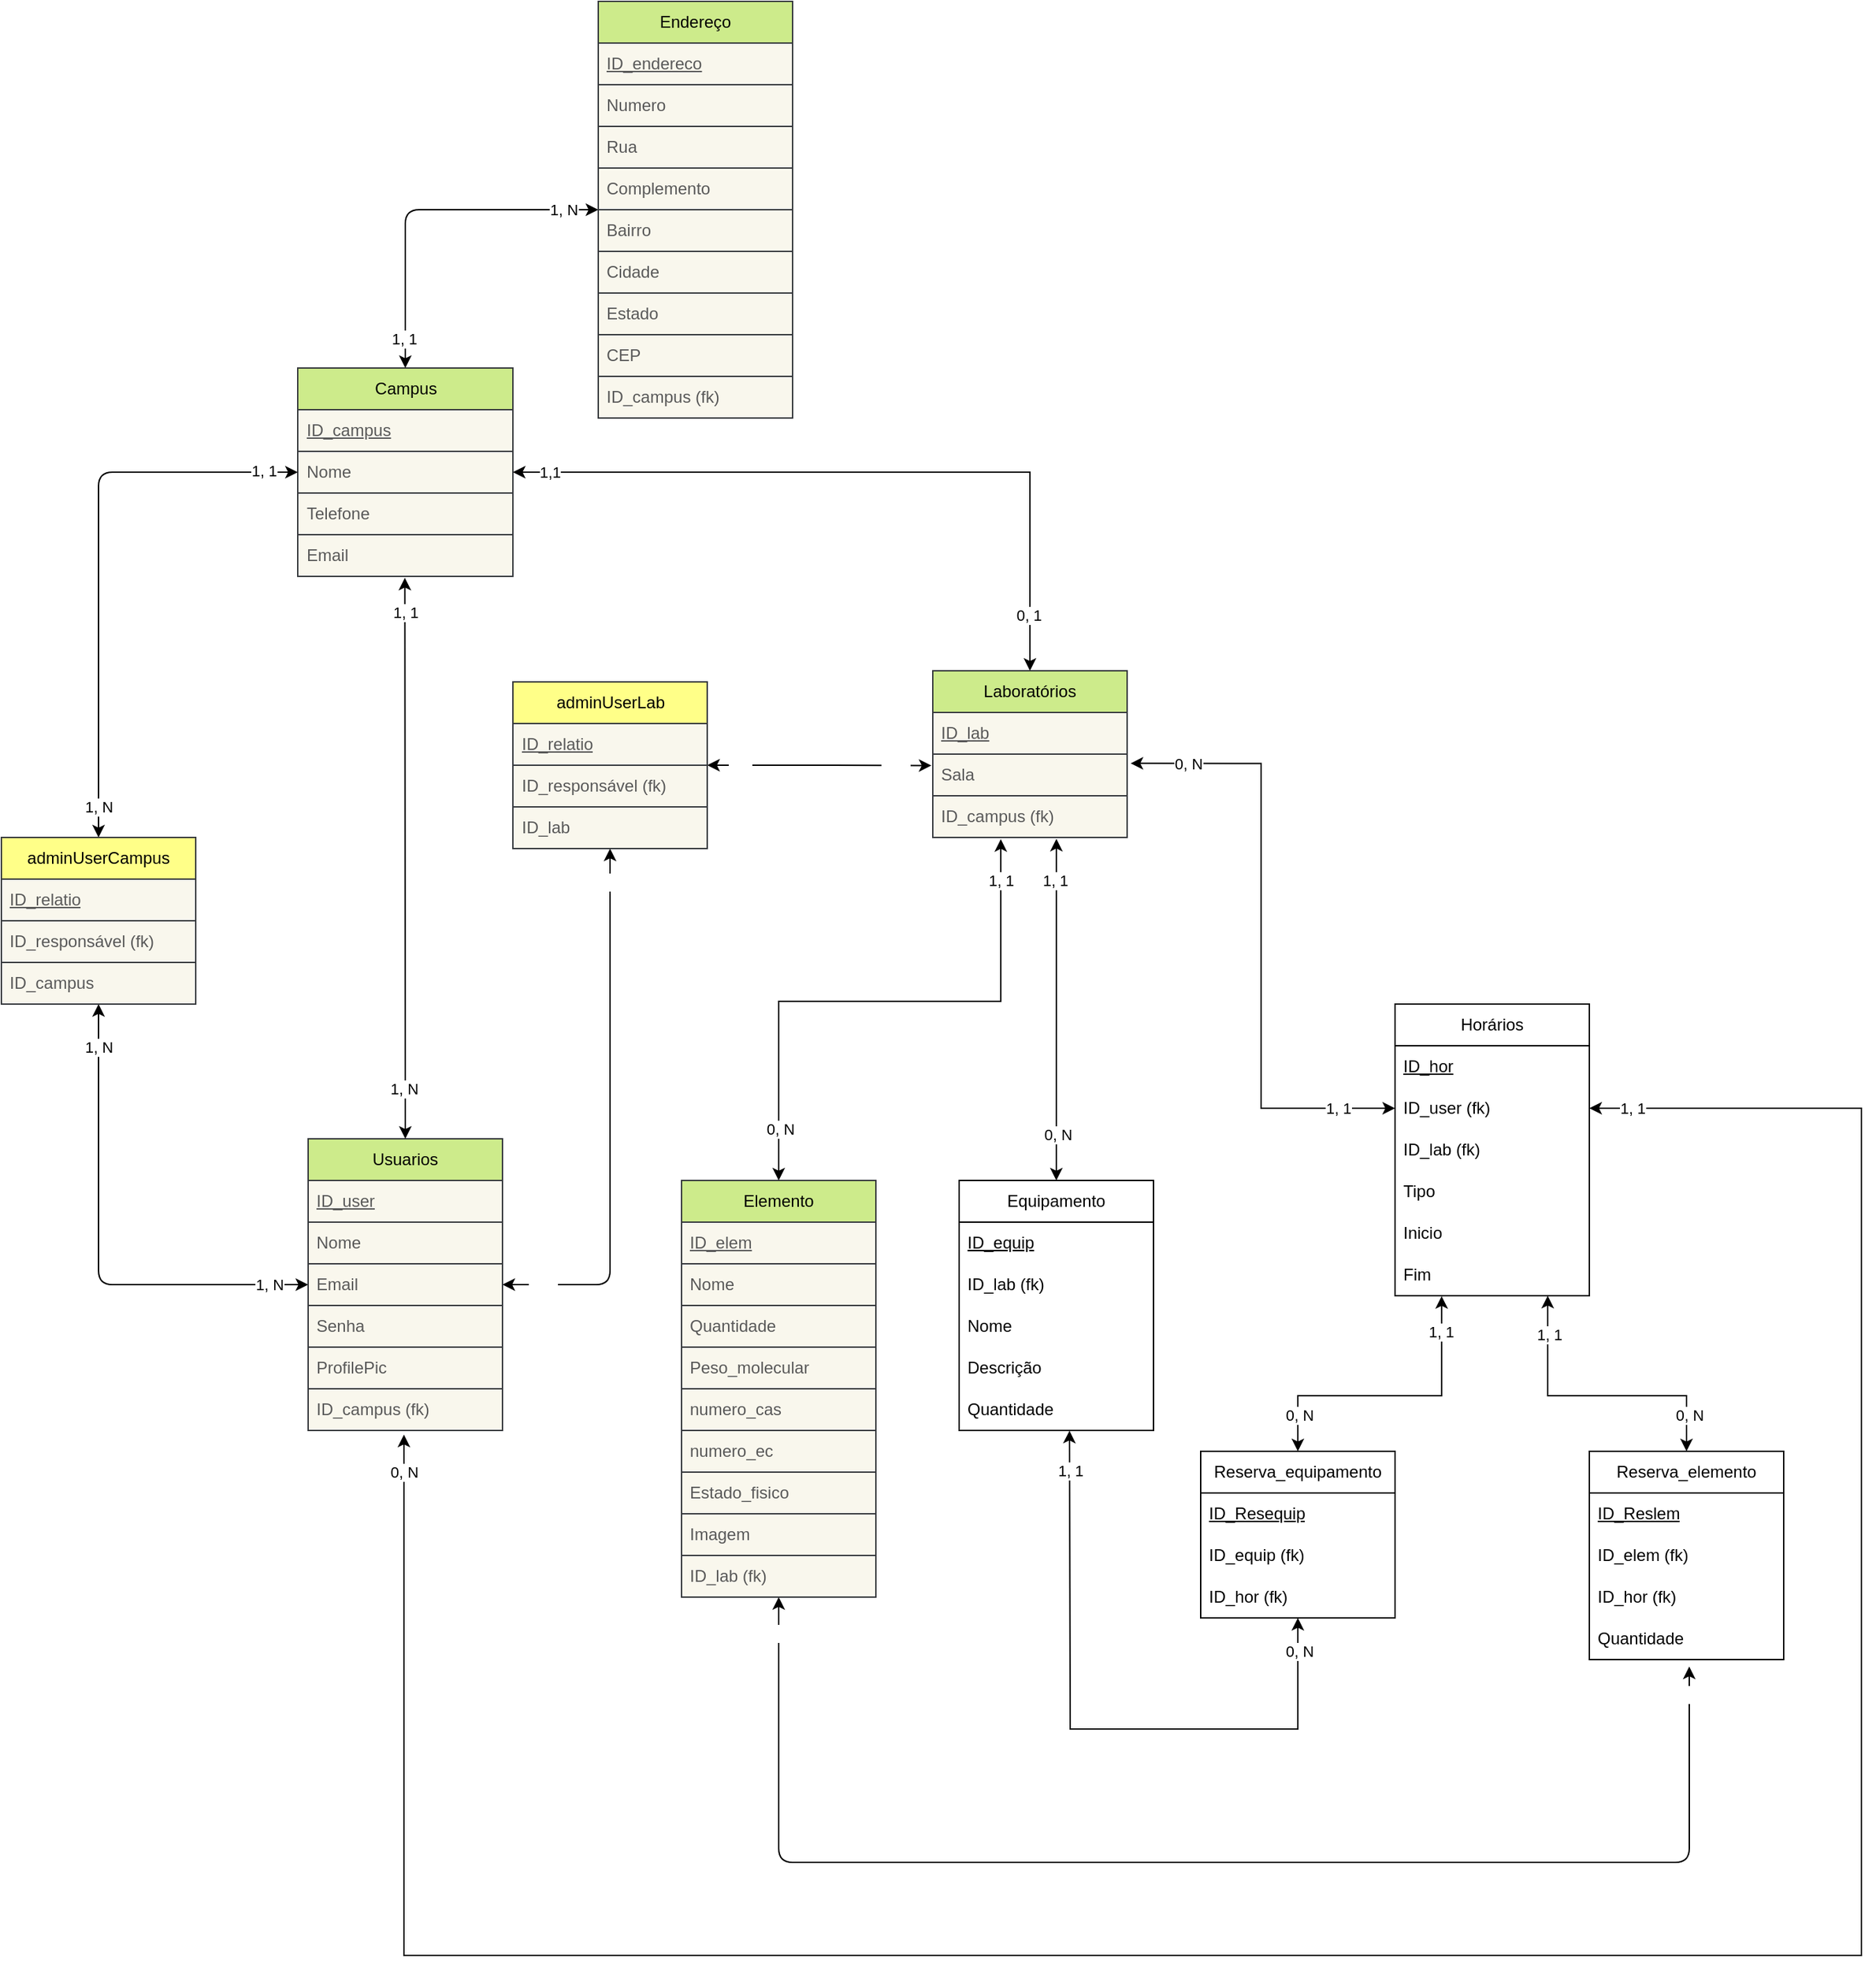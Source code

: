 <mxfile>
    <diagram name="Página-1" id="L4uY0i5UveYbXoUHaV4S">
        <mxGraphModel dx="748" dy="533" grid="1" gridSize="10" guides="1" tooltips="1" connect="1" arrows="1" fold="1" page="1" pageScale="1" pageWidth="4681" pageHeight="3300" math="0" shadow="0">
            <root>
                <mxCell id="0"/>
                <mxCell id="1" parent="0"/>
                <mxCell id="LrV3ZySY4JT85tmcwLmW-28" style="edgeStyle=orthogonalEdgeStyle;rounded=0;orthogonalLoop=1;jettySize=auto;html=1;startArrow=classic;startFill=1;entryX=1;entryY=0.5;entryDx=0;entryDy=0;" parent="1" target="hTepHEeseiXycIF3t-gX-53" edge="1">
                    <mxGeometry relative="1" as="geometry">
                        <Array as="points">
                            <mxPoint x="1960" y="2357"/>
                            <mxPoint x="3010" y="2357"/>
                            <mxPoint x="3010" y="1747"/>
                        </Array>
                        <mxPoint x="1960" y="1982" as="sourcePoint"/>
                        <mxPoint x="2850" y="1724" as="targetPoint"/>
                    </mxGeometry>
                </mxCell>
                <mxCell id="LrV3ZySY4JT85tmcwLmW-29" value="0, N" style="edgeLabel;html=1;align=center;verticalAlign=middle;resizable=0;points=[];" parent="LrV3ZySY4JT85tmcwLmW-28" connectable="0" vertex="1">
                    <mxGeometry x="-0.976" relative="1" as="geometry">
                        <mxPoint as="offset"/>
                    </mxGeometry>
                </mxCell>
                <mxCell id="LrV3ZySY4JT85tmcwLmW-30" value="1, 1" style="edgeLabel;html=1;align=center;verticalAlign=middle;resizable=0;points=[];" parent="LrV3ZySY4JT85tmcwLmW-28" connectable="0" vertex="1">
                    <mxGeometry x="0.973" relative="1" as="geometry">
                        <mxPoint x="1" as="offset"/>
                    </mxGeometry>
                </mxCell>
                <mxCell id="28" style="edgeStyle=orthogonalEdgeStyle;html=1;startArrow=classic;startFill=1;entryX=0.5;entryY=1;entryDx=0;entryDy=0;entryPerimeter=0;exitX=0;exitY=0.5;exitDx=0;exitDy=0;" edge="1" parent="1" source="hTepHEeseiXycIF3t-gX-6" target="26">
                    <mxGeometry relative="1" as="geometry">
                        <mxPoint x="1736" y="1623" as="targetPoint"/>
                    </mxGeometry>
                </mxCell>
                <mxCell id="30" value="1, N" style="edgeLabel;html=1;align=center;verticalAlign=middle;resizable=0;points=[];" vertex="1" connectable="0" parent="28">
                    <mxGeometry x="0.83" relative="1" as="geometry">
                        <mxPoint y="1" as="offset"/>
                    </mxGeometry>
                </mxCell>
                <mxCell id="31" value="1, N" style="edgeLabel;html=1;align=center;verticalAlign=middle;resizable=0;points=[];" vertex="1" connectable="0" parent="28">
                    <mxGeometry x="-0.844" relative="1" as="geometry">
                        <mxPoint x="-1" as="offset"/>
                    </mxGeometry>
                </mxCell>
                <mxCell id="41" style="edgeStyle=orthogonalEdgeStyle;html=1;fontColor=#000000;startArrow=classic;startFill=1;entryX=0.5;entryY=1;entryDx=0;entryDy=0;exitX=1;exitY=0.5;exitDx=0;exitDy=0;" edge="1" parent="1" source="hTepHEeseiXycIF3t-gX-6" target="36">
                    <mxGeometry relative="1" as="geometry">
                        <mxPoint x="2140" y="1590" as="targetPoint"/>
                    </mxGeometry>
                </mxCell>
                <mxCell id="42" value="1, N" style="edgeLabel;html=1;align=center;verticalAlign=middle;resizable=0;points=[];fontColor=#FFFFFF;" vertex="1" connectable="0" parent="41">
                    <mxGeometry x="-0.853" relative="1" as="geometry">
                        <mxPoint as="offset"/>
                    </mxGeometry>
                </mxCell>
                <mxCell id="44" value="1, N" style="edgeLabel;html=1;align=center;verticalAlign=middle;resizable=0;points=[];fontColor=#FFFFFF;" vertex="1" connectable="0" parent="41">
                    <mxGeometry x="0.877" y="-1" relative="1" as="geometry">
                        <mxPoint x="-1" as="offset"/>
                    </mxGeometry>
                </mxCell>
                <mxCell id="hTepHEeseiXycIF3t-gX-1" value="Usuarios" style="swimlane;fontStyle=0;childLayout=stackLayout;horizontal=1;startSize=30;horizontalStack=0;resizeParent=1;resizeParentMax=0;resizeLast=0;collapsible=1;marginBottom=0;whiteSpace=wrap;html=1;fillColor=#cdeb8b;strokeColor=#36393d;fontColor=#000000;" parent="1" vertex="1">
                    <mxGeometry x="1891" y="1769" width="140" height="210" as="geometry"/>
                </mxCell>
                <mxCell id="hTepHEeseiXycIF3t-gX-2" value="ID_user" style="text;strokeColor=#36393d;fillColor=#f9f7ed;align=left;verticalAlign=middle;spacingLeft=4;spacingRight=4;overflow=hidden;points=[[0,0.5],[1,0.5]];portConstraint=eastwest;rotatable=0;whiteSpace=wrap;html=1;fontStyle=4;fontColor=#595959;" parent="hTepHEeseiXycIF3t-gX-1" vertex="1">
                    <mxGeometry y="30" width="140" height="30" as="geometry"/>
                </mxCell>
                <mxCell id="hTepHEeseiXycIF3t-gX-3" value="Nome" style="text;strokeColor=#36393d;fillColor=#f9f7ed;align=left;verticalAlign=middle;spacingLeft=4;spacingRight=4;overflow=hidden;points=[[0,0.5],[1,0.5]];portConstraint=eastwest;rotatable=0;whiteSpace=wrap;html=1;fontColor=#595959;" parent="hTepHEeseiXycIF3t-gX-1" vertex="1">
                    <mxGeometry y="60" width="140" height="30" as="geometry"/>
                </mxCell>
                <mxCell id="hTepHEeseiXycIF3t-gX-6" value="Email" style="text;strokeColor=#36393d;fillColor=#f9f7ed;align=left;verticalAlign=middle;spacingLeft=4;spacingRight=4;overflow=hidden;points=[[0,0.5],[1,0.5]];portConstraint=eastwest;rotatable=0;whiteSpace=wrap;html=1;fontColor=#595959;" parent="hTepHEeseiXycIF3t-gX-1" vertex="1">
                    <mxGeometry y="90" width="140" height="30" as="geometry"/>
                </mxCell>
                <mxCell id="hTepHEeseiXycIF3t-gX-12" value="Senha" style="text;strokeColor=#36393d;fillColor=#f9f7ed;align=left;verticalAlign=middle;spacingLeft=4;spacingRight=4;overflow=hidden;points=[[0,0.5],[1,0.5]];portConstraint=eastwest;rotatable=0;whiteSpace=wrap;html=1;fontColor=#595959;" parent="hTepHEeseiXycIF3t-gX-1" vertex="1">
                    <mxGeometry y="120" width="140" height="30" as="geometry"/>
                </mxCell>
                <mxCell id="22" value="ProfilePic" style="text;strokeColor=#36393d;fillColor=#f9f7ed;align=left;verticalAlign=middle;spacingLeft=4;spacingRight=4;overflow=hidden;points=[[0,0.5],[1,0.5]];portConstraint=eastwest;rotatable=0;whiteSpace=wrap;html=1;fontColor=#595959;" vertex="1" parent="hTepHEeseiXycIF3t-gX-1">
                    <mxGeometry y="150" width="140" height="30" as="geometry"/>
                </mxCell>
                <mxCell id="hTepHEeseiXycIF3t-gX-59" value="ID_campus (fk)" style="text;strokeColor=#36393d;fillColor=#f9f7ed;align=left;verticalAlign=middle;spacingLeft=4;spacingRight=4;overflow=hidden;points=[[0,0.5],[1,0.5]];portConstraint=eastwest;rotatable=0;whiteSpace=wrap;html=1;fontColor=#595959;" parent="hTepHEeseiXycIF3t-gX-1" vertex="1">
                    <mxGeometry y="180" width="140" height="30" as="geometry"/>
                </mxCell>
                <mxCell id="LrV3ZySY4JT85tmcwLmW-25" style="edgeStyle=orthogonalEdgeStyle;rounded=0;orthogonalLoop=1;jettySize=auto;html=1;entryX=0.5;entryY=0;entryDx=0;entryDy=0;startArrow=classic;startFill=1;exitX=0.498;exitY=1.035;exitDx=0;exitDy=0;exitPerimeter=0;" parent="1" source="2" target="hTepHEeseiXycIF3t-gX-1" edge="1">
                    <mxGeometry relative="1" as="geometry">
                        <mxPoint x="1960" y="1374" as="sourcePoint"/>
                        <Array as="points">
                            <mxPoint x="1961" y="1394"/>
                            <mxPoint x="1961" y="1394"/>
                        </Array>
                    </mxGeometry>
                </mxCell>
                <mxCell id="LrV3ZySY4JT85tmcwLmW-26" value="1, 1" style="edgeLabel;html=1;align=center;verticalAlign=middle;resizable=0;points=[];" parent="LrV3ZySY4JT85tmcwLmW-25" connectable="0" vertex="1">
                    <mxGeometry x="-0.774" y="1" relative="1" as="geometry">
                        <mxPoint x="-1" y="-21" as="offset"/>
                    </mxGeometry>
                </mxCell>
                <mxCell id="LrV3ZySY4JT85tmcwLmW-27" value="1, N" style="edgeLabel;html=1;align=center;verticalAlign=middle;resizable=0;points=[];" parent="LrV3ZySY4JT85tmcwLmW-25" connectable="0" vertex="1">
                    <mxGeometry x="0.744" y="1" relative="1" as="geometry">
                        <mxPoint x="-2" y="16" as="offset"/>
                    </mxGeometry>
                </mxCell>
                <mxCell id="hTepHEeseiXycIF3t-gX-14" value="Campus" style="swimlane;fontStyle=0;childLayout=stackLayout;horizontal=1;startSize=30;horizontalStack=0;resizeParent=1;resizeParentMax=0;resizeLast=0;collapsible=1;marginBottom=0;whiteSpace=wrap;html=1;fillColor=#cdeb8b;strokeColor=#36393d;fontColor=#000000;" parent="1" vertex="1">
                    <mxGeometry x="1883.5" y="1214" width="155" height="150" as="geometry"/>
                </mxCell>
                <mxCell id="sf1PfCmwYjpFisx6b6J_-1" value="ID_campus" style="text;strokeColor=#36393d;fillColor=#f9f7ed;align=left;verticalAlign=middle;spacingLeft=4;spacingRight=4;overflow=hidden;points=[[0,0.5],[1,0.5]];portConstraint=eastwest;rotatable=0;whiteSpace=wrap;html=1;fontStyle=4;fontColor=#595959;" parent="hTepHEeseiXycIF3t-gX-14" vertex="1">
                    <mxGeometry y="30" width="155" height="30" as="geometry"/>
                </mxCell>
                <mxCell id="hTepHEeseiXycIF3t-gX-16" value="Nome" style="text;strokeColor=#36393d;fillColor=#f9f7ed;align=left;verticalAlign=middle;spacingLeft=4;spacingRight=4;overflow=hidden;points=[[0,0.5],[1,0.5]];portConstraint=eastwest;rotatable=0;whiteSpace=wrap;html=1;fontColor=#595959;" parent="hTepHEeseiXycIF3t-gX-14" vertex="1">
                    <mxGeometry y="60" width="155" height="30" as="geometry"/>
                </mxCell>
                <mxCell id="hTepHEeseiXycIF3t-gX-20" value="Telefone" style="text;strokeColor=#36393d;fillColor=#f9f7ed;align=left;verticalAlign=middle;spacingLeft=4;spacingRight=4;overflow=hidden;points=[[0,0.5],[1,0.5]];portConstraint=eastwest;rotatable=0;whiteSpace=wrap;html=1;fontColor=#595959;" parent="hTepHEeseiXycIF3t-gX-14" vertex="1">
                    <mxGeometry y="90" width="155" height="30" as="geometry"/>
                </mxCell>
                <mxCell id="2" value="Email" style="text;strokeColor=#36393d;fillColor=#f9f7ed;align=left;verticalAlign=middle;spacingLeft=4;spacingRight=4;overflow=hidden;points=[[0,0.5],[1,0.5]];portConstraint=eastwest;rotatable=0;whiteSpace=wrap;html=1;fontColor=#595959;" vertex="1" parent="hTepHEeseiXycIF3t-gX-14">
                    <mxGeometry y="120" width="155" height="30" as="geometry"/>
                </mxCell>
                <mxCell id="hTepHEeseiXycIF3t-gX-65" style="edgeStyle=orthogonalEdgeStyle;rounded=0;orthogonalLoop=1;jettySize=auto;html=1;entryX=1;entryY=0.5;entryDx=0;entryDy=0;startArrow=classic;startFill=1;" parent="1" source="hTepHEeseiXycIF3t-gX-22" target="hTepHEeseiXycIF3t-gX-16" edge="1">
                    <mxGeometry relative="1" as="geometry"/>
                </mxCell>
                <mxCell id="hTepHEeseiXycIF3t-gX-67" value="1,1" style="edgeLabel;html=1;align=center;verticalAlign=middle;resizable=0;points=[];" parent="hTepHEeseiXycIF3t-gX-65" connectable="0" vertex="1">
                    <mxGeometry x="0.897" relative="1" as="geometry">
                        <mxPoint as="offset"/>
                    </mxGeometry>
                </mxCell>
                <mxCell id="hTepHEeseiXycIF3t-gX-68" value="0, 1" style="edgeLabel;html=1;align=center;verticalAlign=middle;resizable=0;points=[];" parent="hTepHEeseiXycIF3t-gX-65" connectable="0" vertex="1">
                    <mxGeometry x="-0.86" y="1" relative="1" as="geometry">
                        <mxPoint y="-4" as="offset"/>
                    </mxGeometry>
                </mxCell>
                <mxCell id="hTepHEeseiXycIF3t-gX-22" value="Laboratórios" style="swimlane;fontStyle=0;childLayout=stackLayout;horizontal=1;startSize=30;horizontalStack=0;resizeParent=1;resizeParentMax=0;resizeLast=0;collapsible=1;marginBottom=0;whiteSpace=wrap;html=1;fillColor=#cdeb8b;strokeColor=#36393d;fontColor=#000000;" parent="1" vertex="1">
                    <mxGeometry x="2341" y="1432" width="140" height="120" as="geometry"/>
                </mxCell>
                <mxCell id="hTepHEeseiXycIF3t-gX-23" value="ID_lab" style="text;strokeColor=#36393d;fillColor=#f9f7ed;align=left;verticalAlign=middle;spacingLeft=4;spacingRight=4;overflow=hidden;points=[[0,0.5],[1,0.5]];portConstraint=eastwest;rotatable=0;whiteSpace=wrap;html=1;fontStyle=4;fontColor=#595959;" parent="hTepHEeseiXycIF3t-gX-22" vertex="1">
                    <mxGeometry y="30" width="140" height="30" as="geometry"/>
                </mxCell>
                <mxCell id="hTepHEeseiXycIF3t-gX-58" value="Sala" style="text;strokeColor=#36393d;fillColor=#f9f7ed;align=left;verticalAlign=middle;spacingLeft=4;spacingRight=4;overflow=hidden;points=[[0,0.5],[1,0.5]];portConstraint=eastwest;rotatable=0;whiteSpace=wrap;html=1;fontStyle=0;fontColor=#595959;" parent="hTepHEeseiXycIF3t-gX-22" vertex="1">
                    <mxGeometry y="60" width="140" height="30" as="geometry"/>
                </mxCell>
                <mxCell id="hTepHEeseiXycIF3t-gX-30" value="ID_campus (fk)" style="text;strokeColor=#36393d;fillColor=#f9f7ed;align=left;verticalAlign=middle;spacingLeft=4;spacingRight=4;overflow=hidden;points=[[0,0.5],[1,0.5]];portConstraint=eastwest;rotatable=0;whiteSpace=wrap;html=1;fontStyle=0;fontColor=#595959;" parent="hTepHEeseiXycIF3t-gX-22" vertex="1">
                    <mxGeometry y="90" width="140" height="30" as="geometry"/>
                </mxCell>
                <mxCell id="LrV3ZySY4JT85tmcwLmW-12" style="edgeStyle=orthogonalEdgeStyle;rounded=0;orthogonalLoop=1;jettySize=auto;html=1;exitX=0.24;exitY=1.01;exitDx=0;exitDy=0;exitPerimeter=0;startArrow=classic;startFill=1;" parent="1" source="hTepHEeseiXycIF3t-gX-52" target="LrV3ZySY4JT85tmcwLmW-1" edge="1">
                    <mxGeometry relative="1" as="geometry">
                        <Array as="points">
                            <mxPoint x="2708" y="1954"/>
                            <mxPoint x="2604" y="1954"/>
                        </Array>
                    </mxGeometry>
                </mxCell>
                <mxCell id="LrV3ZySY4JT85tmcwLmW-37" value="1, 1" style="edgeLabel;html=1;align=center;verticalAlign=middle;resizable=0;points=[];" parent="LrV3ZySY4JT85tmcwLmW-12" connectable="0" vertex="1">
                    <mxGeometry x="-0.763" y="-1" relative="1" as="geometry">
                        <mxPoint as="offset"/>
                    </mxGeometry>
                </mxCell>
                <mxCell id="LrV3ZySY4JT85tmcwLmW-38" value="0, N" style="edgeLabel;html=1;align=center;verticalAlign=middle;resizable=0;points=[];" parent="LrV3ZySY4JT85tmcwLmW-12" connectable="0" vertex="1">
                    <mxGeometry x="0.756" y="1" relative="1" as="geometry">
                        <mxPoint as="offset"/>
                    </mxGeometry>
                </mxCell>
                <mxCell id="LrV3ZySY4JT85tmcwLmW-14" style="edgeStyle=orthogonalEdgeStyle;rounded=0;orthogonalLoop=1;jettySize=auto;html=1;entryX=0.5;entryY=0;entryDx=0;entryDy=0;startArrow=classic;startFill=1;" parent="1" source="cdhFifhEVgX4mkI2xDaV-18" target="LrV3ZySY4JT85tmcwLmW-7" edge="1">
                    <mxGeometry relative="1" as="geometry">
                        <mxPoint x="2954" y="1889" as="targetPoint"/>
                        <Array as="points">
                            <mxPoint x="2784" y="1954"/>
                            <mxPoint x="2884" y="1954"/>
                        </Array>
                    </mxGeometry>
                </mxCell>
                <mxCell id="LrV3ZySY4JT85tmcwLmW-35" value="0, N" style="edgeLabel;html=1;align=center;verticalAlign=middle;resizable=0;points=[];" parent="LrV3ZySY4JT85tmcwLmW-14" connectable="0" vertex="1">
                    <mxGeometry x="0.764" y="2" relative="1" as="geometry">
                        <mxPoint y="-1" as="offset"/>
                    </mxGeometry>
                </mxCell>
                <mxCell id="LrV3ZySY4JT85tmcwLmW-36" value="1, 1" style="edgeLabel;html=1;align=center;verticalAlign=middle;resizable=0;points=[];" parent="LrV3ZySY4JT85tmcwLmW-14" connectable="0" vertex="1">
                    <mxGeometry x="-0.745" y="1" relative="1" as="geometry">
                        <mxPoint y="1" as="offset"/>
                    </mxGeometry>
                </mxCell>
                <mxCell id="cdhFifhEVgX4mkI2xDaV-18" value="Horários" style="swimlane;fontStyle=0;childLayout=stackLayout;horizontal=1;startSize=30;horizontalStack=0;resizeParent=1;resizeParentMax=0;resizeLast=0;collapsible=1;marginBottom=0;whiteSpace=wrap;html=1;" parent="1" vertex="1">
                    <mxGeometry x="2674" y="1672" width="140" height="210" as="geometry"/>
                </mxCell>
                <mxCell id="cdhFifhEVgX4mkI2xDaV-19" value="ID_hor" style="text;strokeColor=none;fillColor=none;align=left;verticalAlign=middle;spacingLeft=4;spacingRight=4;overflow=hidden;points=[[0,0.5],[1,0.5]];portConstraint=eastwest;rotatable=0;whiteSpace=wrap;html=1;fontStyle=4" parent="cdhFifhEVgX4mkI2xDaV-18" vertex="1">
                    <mxGeometry y="30" width="140" height="30" as="geometry"/>
                </mxCell>
                <mxCell id="hTepHEeseiXycIF3t-gX-53" value="ID_user (fk)" style="text;strokeColor=none;fillColor=none;align=left;verticalAlign=middle;spacingLeft=4;spacingRight=4;overflow=hidden;points=[[0,0.5],[1,0.5]];portConstraint=eastwest;rotatable=0;whiteSpace=wrap;html=1;fontStyle=0" parent="cdhFifhEVgX4mkI2xDaV-18" vertex="1">
                    <mxGeometry y="60" width="140" height="30" as="geometry"/>
                </mxCell>
                <mxCell id="hTepHEeseiXycIF3t-gX-55" value="ID_lab (fk)" style="text;strokeColor=none;fillColor=none;align=left;verticalAlign=middle;spacingLeft=4;spacingRight=4;overflow=hidden;points=[[0,0.5],[1,0.5]];portConstraint=eastwest;rotatable=0;whiteSpace=wrap;html=1;fontStyle=0" parent="cdhFifhEVgX4mkI2xDaV-18" vertex="1">
                    <mxGeometry y="90" width="140" height="30" as="geometry"/>
                </mxCell>
                <mxCell id="sf1PfCmwYjpFisx6b6J_-2" value="Tipo" style="text;strokeColor=none;fillColor=none;align=left;verticalAlign=middle;spacingLeft=4;spacingRight=4;overflow=hidden;points=[[0,0.5],[1,0.5]];portConstraint=eastwest;rotatable=0;whiteSpace=wrap;html=1;fontStyle=0" parent="cdhFifhEVgX4mkI2xDaV-18" vertex="1">
                    <mxGeometry y="120" width="140" height="30" as="geometry"/>
                </mxCell>
                <mxCell id="hTepHEeseiXycIF3t-gX-51" value="Inicio" style="text;strokeColor=none;fillColor=none;align=left;verticalAlign=middle;spacingLeft=4;spacingRight=4;overflow=hidden;points=[[0,0.5],[1,0.5]];portConstraint=eastwest;rotatable=0;whiteSpace=wrap;html=1;fontStyle=0" parent="cdhFifhEVgX4mkI2xDaV-18" vertex="1">
                    <mxGeometry y="150" width="140" height="30" as="geometry"/>
                </mxCell>
                <mxCell id="hTepHEeseiXycIF3t-gX-52" value="Fim" style="text;strokeColor=none;fillColor=none;align=left;verticalAlign=middle;spacingLeft=4;spacingRight=4;overflow=hidden;points=[[0,0.5],[1,0.5]];portConstraint=eastwest;rotatable=0;whiteSpace=wrap;html=1;fontStyle=0" parent="cdhFifhEVgX4mkI2xDaV-18" vertex="1">
                    <mxGeometry y="180" width="140" height="30" as="geometry"/>
                </mxCell>
                <mxCell id="53" style="edgeStyle=orthogonalEdgeStyle;html=1;fontColor=#595959;startArrow=classic;startFill=1;entryX=0.514;entryY=1.167;entryDx=0;entryDy=0;entryPerimeter=0;" edge="1" parent="1" source="hTepHEeseiXycIF3t-gX-33" target="LrV3ZySY4JT85tmcwLmW-10">
                    <mxGeometry relative="1" as="geometry">
                        <mxPoint x="2630" y="2330" as="targetPoint"/>
                        <Array as="points">
                            <mxPoint x="2230" y="2290"/>
                            <mxPoint x="2886" y="2290"/>
                        </Array>
                    </mxGeometry>
                </mxCell>
                <mxCell id="54" value="&lt;font color=&quot;#ffffff&quot;&gt;1,1&lt;/font&gt;" style="edgeLabel;html=1;align=center;verticalAlign=middle;resizable=0;points=[];fontColor=#595959;" vertex="1" connectable="0" parent="53">
                    <mxGeometry x="-0.948" y="-1" relative="1" as="geometry">
                        <mxPoint as="offset"/>
                    </mxGeometry>
                </mxCell>
                <mxCell id="55" value="0, N" style="edgeLabel;html=1;align=center;verticalAlign=middle;resizable=0;points=[];fontColor=#FFFFFF;" vertex="1" connectable="0" parent="53">
                    <mxGeometry x="0.96" relative="1" as="geometry">
                        <mxPoint as="offset"/>
                    </mxGeometry>
                </mxCell>
                <mxCell id="hTepHEeseiXycIF3t-gX-33" value="Elemento" style="swimlane;fontStyle=0;childLayout=stackLayout;horizontal=1;startSize=30;horizontalStack=0;resizeParent=1;resizeParentMax=0;resizeLast=0;collapsible=1;marginBottom=0;whiteSpace=wrap;html=1;fillColor=#cdeb8b;strokeColor=#36393d;fontColor=#000000;labelBackgroundColor=none;" parent="1" vertex="1">
                    <mxGeometry x="2160" y="1799" width="140" height="300" as="geometry"/>
                </mxCell>
                <mxCell id="hTepHEeseiXycIF3t-gX-34" value="ID_elem" style="text;strokeColor=#36393d;fillColor=#f9f7ed;align=left;verticalAlign=middle;spacingLeft=4;spacingRight=4;overflow=hidden;points=[[0,0.5],[1,0.5]];portConstraint=eastwest;rotatable=0;whiteSpace=wrap;html=1;fontStyle=4;fontColor=#595959;" parent="hTepHEeseiXycIF3t-gX-33" vertex="1">
                    <mxGeometry y="30" width="140" height="30" as="geometry"/>
                </mxCell>
                <mxCell id="hTepHEeseiXycIF3t-gX-40" value="Nome" style="text;strokeColor=#36393d;fillColor=#f9f7ed;align=left;verticalAlign=middle;spacingLeft=4;spacingRight=4;overflow=hidden;points=[[0,0.5],[1,0.5]];portConstraint=eastwest;rotatable=0;whiteSpace=wrap;html=1;fontStyle=0;fontColor=#595959;" parent="hTepHEeseiXycIF3t-gX-33" vertex="1">
                    <mxGeometry y="60" width="140" height="30" as="geometry"/>
                </mxCell>
                <mxCell id="hTepHEeseiXycIF3t-gX-41" value="Quantidade" style="text;strokeColor=#36393d;fillColor=#f9f7ed;align=left;verticalAlign=middle;spacingLeft=4;spacingRight=4;overflow=hidden;points=[[0,0.5],[1,0.5]];portConstraint=eastwest;rotatable=0;whiteSpace=wrap;html=1;fontStyle=0;fontColor=#595959;" parent="hTepHEeseiXycIF3t-gX-33" vertex="1">
                    <mxGeometry y="90" width="140" height="30" as="geometry"/>
                </mxCell>
                <mxCell id="hTepHEeseiXycIF3t-gX-42" value="Peso_molecular" style="text;strokeColor=#36393d;fillColor=#f9f7ed;align=left;verticalAlign=middle;spacingLeft=4;spacingRight=4;overflow=hidden;points=[[0,0.5],[1,0.5]];portConstraint=eastwest;rotatable=0;whiteSpace=wrap;html=1;fontStyle=0;fontColor=#595959;" parent="hTepHEeseiXycIF3t-gX-33" vertex="1">
                    <mxGeometry y="120" width="140" height="30" as="geometry"/>
                </mxCell>
                <mxCell id="hTepHEeseiXycIF3t-gX-43" value="numero_cas" style="text;strokeColor=#36393d;fillColor=#f9f7ed;align=left;verticalAlign=middle;spacingLeft=4;spacingRight=4;overflow=hidden;points=[[0,0.5],[1,0.5]];portConstraint=eastwest;rotatable=0;whiteSpace=wrap;html=1;fontStyle=0;fontColor=#595959;" parent="hTepHEeseiXycIF3t-gX-33" vertex="1">
                    <mxGeometry y="150" width="140" height="30" as="geometry"/>
                </mxCell>
                <mxCell id="hTepHEeseiXycIF3t-gX-44" value="numero_ec" style="text;strokeColor=#36393d;fillColor=#f9f7ed;align=left;verticalAlign=middle;spacingLeft=4;spacingRight=4;overflow=hidden;points=[[0,0.5],[1,0.5]];portConstraint=eastwest;rotatable=0;whiteSpace=wrap;html=1;fontStyle=0;fontColor=#595959;" parent="hTepHEeseiXycIF3t-gX-33" vertex="1">
                    <mxGeometry y="180" width="140" height="30" as="geometry"/>
                </mxCell>
                <mxCell id="hTepHEeseiXycIF3t-gX-45" value="Estado_fisico" style="text;strokeColor=#36393d;fillColor=#f9f7ed;align=left;verticalAlign=middle;spacingLeft=4;spacingRight=4;overflow=hidden;points=[[0,0.5],[1,0.5]];portConstraint=eastwest;rotatable=0;whiteSpace=wrap;html=1;fontStyle=0;fontColor=#595959;" parent="hTepHEeseiXycIF3t-gX-33" vertex="1">
                    <mxGeometry y="210" width="140" height="30" as="geometry"/>
                </mxCell>
                <mxCell id="hTepHEeseiXycIF3t-gX-46" value="Imagem" style="text;strokeColor=#36393d;fillColor=#f9f7ed;align=left;verticalAlign=middle;spacingLeft=4;spacingRight=4;overflow=hidden;points=[[0,0.5],[1,0.5]];portConstraint=eastwest;rotatable=0;whiteSpace=wrap;html=1;fontStyle=0;fontColor=#595959;" parent="hTepHEeseiXycIF3t-gX-33" vertex="1">
                    <mxGeometry y="240" width="140" height="30" as="geometry"/>
                </mxCell>
                <mxCell id="hTepHEeseiXycIF3t-gX-56" value="ID_lab (fk)" style="text;strokeColor=#36393d;fillColor=#f9f7ed;align=left;verticalAlign=middle;spacingLeft=4;spacingRight=4;overflow=hidden;points=[[0,0.5],[1,0.5]];portConstraint=eastwest;rotatable=0;whiteSpace=wrap;html=1;fontStyle=0;fontColor=#595959;" parent="hTepHEeseiXycIF3t-gX-33" vertex="1">
                    <mxGeometry y="270" width="140" height="30" as="geometry"/>
                </mxCell>
                <mxCell id="hTepHEeseiXycIF3t-gX-35" value="Equipamento" style="swimlane;fontStyle=0;childLayout=stackLayout;horizontal=1;startSize=30;horizontalStack=0;resizeParent=1;resizeParentMax=0;resizeLast=0;collapsible=1;marginBottom=0;whiteSpace=wrap;html=1;" parent="1" vertex="1">
                    <mxGeometry x="2360" y="1799" width="140" height="180" as="geometry"/>
                </mxCell>
                <mxCell id="hTepHEeseiXycIF3t-gX-36" value="ID_equip" style="text;strokeColor=none;fillColor=none;align=left;verticalAlign=middle;spacingLeft=4;spacingRight=4;overflow=hidden;points=[[0,0.5],[1,0.5]];portConstraint=eastwest;rotatable=0;whiteSpace=wrap;html=1;fontStyle=4" parent="hTepHEeseiXycIF3t-gX-35" vertex="1">
                    <mxGeometry y="30" width="140" height="30" as="geometry"/>
                </mxCell>
                <mxCell id="hTepHEeseiXycIF3t-gX-57" value="ID_lab (fk)" style="text;strokeColor=none;fillColor=none;align=left;verticalAlign=middle;spacingLeft=4;spacingRight=4;overflow=hidden;points=[[0,0.5],[1,0.5]];portConstraint=eastwest;rotatable=0;whiteSpace=wrap;html=1;fontStyle=0" parent="hTepHEeseiXycIF3t-gX-35" vertex="1">
                    <mxGeometry y="60" width="140" height="30" as="geometry"/>
                </mxCell>
                <mxCell id="hTepHEeseiXycIF3t-gX-48" value="Nome" style="text;strokeColor=none;fillColor=none;align=left;verticalAlign=middle;spacingLeft=4;spacingRight=4;overflow=hidden;points=[[0,0.5],[1,0.5]];portConstraint=eastwest;rotatable=0;whiteSpace=wrap;html=1;fontStyle=0" parent="hTepHEeseiXycIF3t-gX-35" vertex="1">
                    <mxGeometry y="90" width="140" height="30" as="geometry"/>
                </mxCell>
                <mxCell id="hTepHEeseiXycIF3t-gX-49" value="Descrição" style="text;strokeColor=none;fillColor=none;align=left;verticalAlign=middle;spacingLeft=4;spacingRight=4;overflow=hidden;points=[[0,0.5],[1,0.5]];portConstraint=eastwest;rotatable=0;whiteSpace=wrap;html=1;fontStyle=0" parent="hTepHEeseiXycIF3t-gX-35" vertex="1">
                    <mxGeometry y="120" width="140" height="30" as="geometry"/>
                </mxCell>
                <mxCell id="hTepHEeseiXycIF3t-gX-50" value="Quantidade" style="text;strokeColor=none;fillColor=none;align=left;verticalAlign=middle;spacingLeft=4;spacingRight=4;overflow=hidden;points=[[0,0.5],[1,0.5]];portConstraint=eastwest;rotatable=0;whiteSpace=wrap;html=1;fontStyle=0" parent="hTepHEeseiXycIF3t-gX-35" vertex="1">
                    <mxGeometry y="150" width="140" height="30" as="geometry"/>
                </mxCell>
                <mxCell id="hTepHEeseiXycIF3t-gX-61" style="edgeStyle=orthogonalEdgeStyle;rounded=0;orthogonalLoop=1;jettySize=auto;html=1;entryX=0;entryY=0.5;entryDx=0;entryDy=0;startArrow=classic;startFill=1;exitX=1.018;exitY=0.222;exitDx=0;exitDy=0;exitPerimeter=0;" parent="1" source="hTepHEeseiXycIF3t-gX-58" target="hTepHEeseiXycIF3t-gX-53" edge="1">
                    <mxGeometry relative="1" as="geometry"/>
                </mxCell>
                <mxCell id="hTepHEeseiXycIF3t-gX-69" value="0, N" style="edgeLabel;html=1;align=center;verticalAlign=middle;resizable=0;points=[];" parent="hTepHEeseiXycIF3t-gX-61" connectable="0" vertex="1">
                    <mxGeometry x="-0.735" relative="1" as="geometry">
                        <mxPoint x="-17" as="offset"/>
                    </mxGeometry>
                </mxCell>
                <mxCell id="hTepHEeseiXycIF3t-gX-70" value="1, 1" style="edgeLabel;html=1;align=center;verticalAlign=middle;resizable=0;points=[];" parent="hTepHEeseiXycIF3t-gX-61" connectable="0" vertex="1">
                    <mxGeometry x="0.755" y="-1" relative="1" as="geometry">
                        <mxPoint x="13" y="-1" as="offset"/>
                    </mxGeometry>
                </mxCell>
                <mxCell id="hTepHEeseiXycIF3t-gX-71" style="edgeStyle=orthogonalEdgeStyle;rounded=0;orthogonalLoop=1;jettySize=auto;html=1;startArrow=classic;startFill=1;exitX=0.5;exitY=0;exitDx=0;exitDy=0;entryX=0.35;entryY=1.04;entryDx=0;entryDy=0;entryPerimeter=0;" parent="1" source="hTepHEeseiXycIF3t-gX-33" target="hTepHEeseiXycIF3t-gX-30" edge="1">
                    <mxGeometry relative="1" as="geometry">
                        <mxPoint x="2390" y="1570" as="targetPoint"/>
                        <Array as="points">
                            <mxPoint x="2230" y="1670"/>
                            <mxPoint x="2390" y="1670"/>
                        </Array>
                        <mxPoint x="2130" y="1730" as="sourcePoint"/>
                    </mxGeometry>
                </mxCell>
                <mxCell id="hTepHEeseiXycIF3t-gX-72" value="0, N" style="edgeLabel;html=1;align=center;verticalAlign=middle;resizable=0;points=[];" parent="hTepHEeseiXycIF3t-gX-71" connectable="0" vertex="1">
                    <mxGeometry x="-0.861" y="2" relative="1" as="geometry">
                        <mxPoint x="3" y="-9" as="offset"/>
                    </mxGeometry>
                </mxCell>
                <mxCell id="hTepHEeseiXycIF3t-gX-73" value="1, 1" style="edgeLabel;html=1;align=center;verticalAlign=middle;resizable=0;points=[];" parent="hTepHEeseiXycIF3t-gX-71" connectable="0" vertex="1">
                    <mxGeometry x="0.757" y="-1" relative="1" as="geometry">
                        <mxPoint x="-1" y="-20" as="offset"/>
                    </mxGeometry>
                </mxCell>
                <mxCell id="hTepHEeseiXycIF3t-gX-74" style="edgeStyle=orthogonalEdgeStyle;rounded=0;orthogonalLoop=1;jettySize=auto;html=1;startArrow=classic;startFill=1;exitX=0.5;exitY=0;exitDx=0;exitDy=0;entryX=0.636;entryY=1.033;entryDx=0;entryDy=0;entryPerimeter=0;" parent="1" source="hTepHEeseiXycIF3t-gX-35" target="hTepHEeseiXycIF3t-gX-30" edge="1">
                    <mxGeometry relative="1" as="geometry">
                        <Array as="points"/>
                        <mxPoint x="2430" y="1780" as="sourcePoint"/>
                        <mxPoint x="2430" y="1560" as="targetPoint"/>
                    </mxGeometry>
                </mxCell>
                <mxCell id="hTepHEeseiXycIF3t-gX-75" value="0, N" style="edgeLabel;html=1;align=center;verticalAlign=middle;resizable=0;points=[];" parent="hTepHEeseiXycIF3t-gX-74" connectable="0" vertex="1">
                    <mxGeometry x="-0.729" y="-1" relative="1" as="geometry">
                        <mxPoint as="offset"/>
                    </mxGeometry>
                </mxCell>
                <mxCell id="hTepHEeseiXycIF3t-gX-76" value="1, 1" style="edgeLabel;html=1;align=center;verticalAlign=middle;resizable=0;points=[];" parent="hTepHEeseiXycIF3t-gX-74" connectable="0" vertex="1">
                    <mxGeometry x="0.677" y="1" relative="1" as="geometry">
                        <mxPoint y="-10" as="offset"/>
                    </mxGeometry>
                </mxCell>
                <mxCell id="LrV3ZySY4JT85tmcwLmW-1" value="Reserva_equipamento" style="swimlane;fontStyle=0;childLayout=stackLayout;horizontal=1;startSize=30;horizontalStack=0;resizeParent=1;resizeParentMax=0;resizeLast=0;collapsible=1;marginBottom=0;whiteSpace=wrap;html=1;" parent="1" vertex="1">
                    <mxGeometry x="2534" y="1994" width="140" height="120" as="geometry"/>
                </mxCell>
                <mxCell id="LrV3ZySY4JT85tmcwLmW-2" value="&lt;u&gt;ID_Resequip&lt;/u&gt;" style="text;strokeColor=none;fillColor=none;align=left;verticalAlign=middle;spacingLeft=4;spacingRight=4;overflow=hidden;points=[[0,0.5],[1,0.5]];portConstraint=eastwest;rotatable=0;whiteSpace=wrap;html=1;" parent="LrV3ZySY4JT85tmcwLmW-1" vertex="1">
                    <mxGeometry y="30" width="140" height="30" as="geometry"/>
                </mxCell>
                <mxCell id="LrV3ZySY4JT85tmcwLmW-3" value="ID_equip (fk)" style="text;strokeColor=none;fillColor=none;align=left;verticalAlign=middle;spacingLeft=4;spacingRight=4;overflow=hidden;points=[[0,0.5],[1,0.5]];portConstraint=eastwest;rotatable=0;whiteSpace=wrap;html=1;" parent="LrV3ZySY4JT85tmcwLmW-1" vertex="1">
                    <mxGeometry y="60" width="140" height="30" as="geometry"/>
                </mxCell>
                <mxCell id="LrV3ZySY4JT85tmcwLmW-4" value="ID_hor (fk)" style="text;strokeColor=none;fillColor=none;align=left;verticalAlign=middle;spacingLeft=4;spacingRight=4;overflow=hidden;points=[[0,0.5],[1,0.5]];portConstraint=eastwest;rotatable=0;whiteSpace=wrap;html=1;" parent="LrV3ZySY4JT85tmcwLmW-1" vertex="1">
                    <mxGeometry y="90" width="140" height="30" as="geometry"/>
                </mxCell>
                <mxCell id="LrV3ZySY4JT85tmcwLmW-7" value="Reserva_elemento" style="swimlane;fontStyle=0;childLayout=stackLayout;horizontal=1;startSize=30;horizontalStack=0;resizeParent=1;resizeParentMax=0;resizeLast=0;collapsible=1;marginBottom=0;whiteSpace=wrap;html=1;" parent="1" vertex="1">
                    <mxGeometry x="2814" y="1994" width="140" height="150" as="geometry"/>
                </mxCell>
                <mxCell id="LrV3ZySY4JT85tmcwLmW-8" value="&lt;u&gt;ID_Reslem&lt;/u&gt;" style="text;strokeColor=none;fillColor=none;align=left;verticalAlign=middle;spacingLeft=4;spacingRight=4;overflow=hidden;points=[[0,0.5],[1,0.5]];portConstraint=eastwest;rotatable=0;whiteSpace=wrap;html=1;" parent="LrV3ZySY4JT85tmcwLmW-7" vertex="1">
                    <mxGeometry y="30" width="140" height="30" as="geometry"/>
                </mxCell>
                <mxCell id="LrV3ZySY4JT85tmcwLmW-9" value="ID_elem (fk)" style="text;strokeColor=none;fillColor=none;align=left;verticalAlign=middle;spacingLeft=4;spacingRight=4;overflow=hidden;points=[[0,0.5],[1,0.5]];portConstraint=eastwest;rotatable=0;whiteSpace=wrap;html=1;" parent="LrV3ZySY4JT85tmcwLmW-7" vertex="1">
                    <mxGeometry y="60" width="140" height="30" as="geometry"/>
                </mxCell>
                <mxCell id="sf1PfCmwYjpFisx6b6J_-3" value="ID_hor (fk)" style="text;strokeColor=none;fillColor=none;align=left;verticalAlign=middle;spacingLeft=4;spacingRight=4;overflow=hidden;points=[[0,0.5],[1,0.5]];portConstraint=eastwest;rotatable=0;whiteSpace=wrap;html=1;" parent="LrV3ZySY4JT85tmcwLmW-7" vertex="1">
                    <mxGeometry y="90" width="140" height="30" as="geometry"/>
                </mxCell>
                <mxCell id="LrV3ZySY4JT85tmcwLmW-10" value="Quantidade" style="text;strokeColor=none;fillColor=none;align=left;verticalAlign=middle;spacingLeft=4;spacingRight=4;overflow=hidden;points=[[0,0.5],[1,0.5]];portConstraint=eastwest;rotatable=0;whiteSpace=wrap;html=1;" parent="LrV3ZySY4JT85tmcwLmW-7" vertex="1">
                    <mxGeometry y="120" width="140" height="30" as="geometry"/>
                </mxCell>
                <mxCell id="LrV3ZySY4JT85tmcwLmW-16" style="edgeStyle=orthogonalEdgeStyle;rounded=0;orthogonalLoop=1;jettySize=auto;html=1;entryX=0.5;entryY=1;entryDx=0;entryDy=0;entryPerimeter=0;startArrow=classic;startFill=1;exitX=0.568;exitY=1.006;exitDx=0;exitDy=0;exitPerimeter=0;" parent="1" source="hTepHEeseiXycIF3t-gX-50" target="LrV3ZySY4JT85tmcwLmW-4" edge="1">
                    <mxGeometry relative="1" as="geometry">
                        <Array as="points">
                            <mxPoint x="2440" y="1981"/>
                            <mxPoint x="2440" y="1981"/>
                            <mxPoint x="2440" y="2194"/>
                            <mxPoint x="2604" y="2194"/>
                        </Array>
                        <mxPoint x="2438" y="1980" as="sourcePoint"/>
                    </mxGeometry>
                </mxCell>
                <mxCell id="LrV3ZySY4JT85tmcwLmW-31" value="0, N" style="edgeLabel;html=1;align=center;verticalAlign=middle;resizable=0;points=[];" parent="LrV3ZySY4JT85tmcwLmW-16" connectable="0" vertex="1">
                    <mxGeometry x="0.891" y="-2" relative="1" as="geometry">
                        <mxPoint x="-1" y="-1" as="offset"/>
                    </mxGeometry>
                </mxCell>
                <mxCell id="LrV3ZySY4JT85tmcwLmW-32" value="1, 1" style="edgeLabel;html=1;align=center;verticalAlign=middle;resizable=0;points=[];" parent="LrV3ZySY4JT85tmcwLmW-16" connectable="0" vertex="1">
                    <mxGeometry x="-0.873" relative="1" as="geometry">
                        <mxPoint as="offset"/>
                    </mxGeometry>
                </mxCell>
                <mxCell id="19" style="html=1;entryX=0.5;entryY=0;entryDx=0;entryDy=0;edgeStyle=orthogonalEdgeStyle;startArrow=classic;startFill=1;" edge="1" parent="1" source="14" target="hTepHEeseiXycIF3t-gX-14">
                    <mxGeometry relative="1" as="geometry"/>
                </mxCell>
                <mxCell id="20" value="1, N" style="edgeLabel;html=1;align=center;verticalAlign=middle;resizable=0;points=[];" vertex="1" connectable="0" parent="19">
                    <mxGeometry x="-0.765" y="-1" relative="1" as="geometry">
                        <mxPoint x="4" y="1" as="offset"/>
                    </mxGeometry>
                </mxCell>
                <mxCell id="21" value="1, 1" style="edgeLabel;html=1;align=center;verticalAlign=middle;resizable=0;points=[];" vertex="1" connectable="0" parent="19">
                    <mxGeometry x="0.855" relative="1" as="geometry">
                        <mxPoint x="-1" y="-3" as="offset"/>
                    </mxGeometry>
                </mxCell>
                <mxCell id="14" value="Endereço" style="swimlane;fontStyle=0;childLayout=stackLayout;horizontal=1;startSize=30;horizontalStack=0;resizeParent=1;resizeParentMax=0;resizeLast=0;collapsible=1;marginBottom=0;whiteSpace=wrap;html=1;fillColor=#cdeb8b;strokeColor=#36393d;fontColor=#000000;" vertex="1" parent="1">
                    <mxGeometry x="2100" y="950" width="140" height="300" as="geometry"/>
                </mxCell>
                <mxCell id="18" value="ID_endereco" style="text;strokeColor=#36393d;fillColor=#f9f7ed;align=left;verticalAlign=middle;spacingLeft=4;spacingRight=4;overflow=hidden;points=[[0,0.5],[1,0.5]];portConstraint=eastwest;rotatable=0;whiteSpace=wrap;html=1;fontStyle=4;fontColor=#595959;" vertex="1" parent="14">
                    <mxGeometry y="30" width="140" height="30" as="geometry"/>
                </mxCell>
                <mxCell id="4" value="Numero" style="text;strokeColor=#36393d;fillColor=#f9f7ed;align=left;verticalAlign=middle;spacingLeft=4;spacingRight=4;overflow=hidden;points=[[0,0.5],[1,0.5]];portConstraint=eastwest;rotatable=0;whiteSpace=wrap;html=1;fontColor=#595959;" vertex="1" parent="14">
                    <mxGeometry y="60" width="140" height="30" as="geometry"/>
                </mxCell>
                <mxCell id="5" value="Rua" style="text;strokeColor=#36393d;fillColor=#f9f7ed;align=left;verticalAlign=middle;spacingLeft=4;spacingRight=4;overflow=hidden;points=[[0,0.5],[1,0.5]];portConstraint=eastwest;rotatable=0;whiteSpace=wrap;html=1;fontColor=#595959;" vertex="1" parent="14">
                    <mxGeometry y="90" width="140" height="30" as="geometry"/>
                </mxCell>
                <mxCell id="9" value="Complemento" style="text;strokeColor=#36393d;fillColor=#f9f7ed;align=left;verticalAlign=middle;spacingLeft=4;spacingRight=4;overflow=hidden;points=[[0,0.5],[1,0.5]];portConstraint=eastwest;rotatable=0;whiteSpace=wrap;html=1;fontColor=#595959;" vertex="1" parent="14">
                    <mxGeometry y="120" width="140" height="30" as="geometry"/>
                </mxCell>
                <mxCell id="10" value="Bairro" style="text;strokeColor=#36393d;fillColor=#f9f7ed;align=left;verticalAlign=middle;spacingLeft=4;spacingRight=4;overflow=hidden;points=[[0,0.5],[1,0.5]];portConstraint=eastwest;rotatable=0;whiteSpace=wrap;html=1;fontColor=#595959;" vertex="1" parent="14">
                    <mxGeometry y="150" width="140" height="30" as="geometry"/>
                </mxCell>
                <mxCell id="11" value="Cidade" style="text;strokeColor=#36393d;fillColor=#f9f7ed;align=left;verticalAlign=middle;spacingLeft=4;spacingRight=4;overflow=hidden;points=[[0,0.5],[1,0.5]];portConstraint=eastwest;rotatable=0;whiteSpace=wrap;html=1;fontColor=#595959;" vertex="1" parent="14">
                    <mxGeometry y="180" width="140" height="30" as="geometry"/>
                </mxCell>
                <mxCell id="12" value="Estado" style="text;strokeColor=#36393d;fillColor=#f9f7ed;align=left;verticalAlign=middle;spacingLeft=4;spacingRight=4;overflow=hidden;points=[[0,0.5],[1,0.5]];portConstraint=eastwest;rotatable=0;whiteSpace=wrap;html=1;fontColor=#595959;" vertex="1" parent="14">
                    <mxGeometry y="210" width="140" height="30" as="geometry"/>
                </mxCell>
                <mxCell id="13" value="CEP" style="text;strokeColor=#36393d;fillColor=#f9f7ed;align=left;verticalAlign=middle;spacingLeft=4;spacingRight=4;overflow=hidden;points=[[0,0.5],[1,0.5]];portConstraint=eastwest;rotatable=0;whiteSpace=wrap;html=1;fontColor=#595959;" vertex="1" parent="14">
                    <mxGeometry y="240" width="140" height="30" as="geometry"/>
                </mxCell>
                <mxCell id="27" value="ID_campus (fk)" style="text;strokeColor=#36393d;fillColor=#f9f7ed;align=left;verticalAlign=middle;spacingLeft=4;spacingRight=4;overflow=hidden;points=[[0,0.5],[1,0.5]];portConstraint=eastwest;rotatable=0;whiteSpace=wrap;html=1;fontStyle=0;fontColor=#595959;" vertex="1" parent="14">
                    <mxGeometry y="270" width="140" height="30" as="geometry"/>
                </mxCell>
                <mxCell id="29" style="edgeStyle=orthogonalEdgeStyle;html=1;entryX=0;entryY=0.5;entryDx=0;entryDy=0;startArrow=classic;startFill=1;" edge="1" parent="1" source="23" target="hTepHEeseiXycIF3t-gX-16">
                    <mxGeometry relative="1" as="geometry"/>
                </mxCell>
                <mxCell id="32" value="1, 1" style="edgeLabel;html=1;align=center;verticalAlign=middle;resizable=0;points=[];" vertex="1" connectable="0" parent="29">
                    <mxGeometry x="0.876" y="1" relative="1" as="geometry">
                        <mxPoint as="offset"/>
                    </mxGeometry>
                </mxCell>
                <mxCell id="33" value="1, N" style="edgeLabel;html=1;align=center;verticalAlign=middle;resizable=0;points=[];" vertex="1" connectable="0" parent="29">
                    <mxGeometry x="-0.886" relative="1" as="geometry">
                        <mxPoint y="1" as="offset"/>
                    </mxGeometry>
                </mxCell>
                <mxCell id="23" value="adminUserCampus" style="swimlane;fontStyle=0;childLayout=stackLayout;horizontal=1;startSize=30;horizontalStack=0;resizeParent=1;resizeParentMax=0;resizeLast=0;collapsible=1;marginBottom=0;whiteSpace=wrap;html=1;fillColor=#ffff88;strokeColor=#36393d;fontColor=#000000;" vertex="1" parent="1">
                    <mxGeometry x="1670" y="1552" width="140" height="120" as="geometry"/>
                </mxCell>
                <mxCell id="24" value="&lt;u&gt;ID_relatio&lt;/u&gt;" style="text;strokeColor=#36393d;fillColor=#f9f7ed;align=left;verticalAlign=middle;spacingLeft=4;spacingRight=4;overflow=hidden;points=[[0,0.5],[1,0.5]];portConstraint=eastwest;rotatable=0;whiteSpace=wrap;html=1;fontColor=#595959;" vertex="1" parent="23">
                    <mxGeometry y="30" width="140" height="30" as="geometry"/>
                </mxCell>
                <mxCell id="25" value="ID_responsável (fk)" style="text;strokeColor=#36393d;fillColor=#f9f7ed;align=left;verticalAlign=middle;spacingLeft=4;spacingRight=4;overflow=hidden;points=[[0,0.5],[1,0.5]];portConstraint=eastwest;rotatable=0;whiteSpace=wrap;html=1;fontColor=#595959;" vertex="1" parent="23">
                    <mxGeometry y="60" width="140" height="30" as="geometry"/>
                </mxCell>
                <mxCell id="26" value="ID_campus" style="text;strokeColor=#36393d;fillColor=#f9f7ed;align=left;verticalAlign=middle;spacingLeft=4;spacingRight=4;overflow=hidden;points=[[0,0.5],[1,0.5]];portConstraint=eastwest;rotatable=0;whiteSpace=wrap;html=1;fontColor=#595959;" vertex="1" parent="23">
                    <mxGeometry y="90" width="140" height="30" as="geometry"/>
                </mxCell>
                <mxCell id="40" style="edgeStyle=orthogonalEdgeStyle;html=1;entryX=-0.007;entryY=0.274;entryDx=0;entryDy=0;entryPerimeter=0;fontColor=#000000;startArrow=classic;startFill=1;" edge="1" parent="1" source="36" target="hTepHEeseiXycIF3t-gX-58">
                    <mxGeometry relative="1" as="geometry"/>
                </mxCell>
                <mxCell id="45" value="1,N" style="edgeLabel;html=1;align=center;verticalAlign=middle;resizable=0;points=[];fontColor=#FFFFFF;" vertex="1" connectable="0" parent="40">
                    <mxGeometry x="-0.742" relative="1" as="geometry">
                        <mxPoint x="2" as="offset"/>
                    </mxGeometry>
                </mxCell>
                <mxCell id="46" value="1, N" style="edgeLabel;html=1;align=center;verticalAlign=middle;resizable=0;points=[];fontColor=#FFFFFF;" vertex="1" connectable="0" parent="40">
                    <mxGeometry x="0.757" relative="1" as="geometry">
                        <mxPoint x="-7" y="-1" as="offset"/>
                    </mxGeometry>
                </mxCell>
                <mxCell id="36" value="adminUserLab" style="swimlane;fontStyle=0;childLayout=stackLayout;horizontal=1;startSize=30;horizontalStack=0;resizeParent=1;resizeParentMax=0;resizeLast=0;collapsible=1;marginBottom=0;whiteSpace=wrap;html=1;fillColor=#ffff88;strokeColor=#36393d;fontColor=#000000;" vertex="1" parent="1">
                    <mxGeometry x="2038.5" y="1440" width="140" height="120" as="geometry"/>
                </mxCell>
                <mxCell id="37" value="&lt;u&gt;ID_relatio&lt;/u&gt;" style="text;strokeColor=#36393d;fillColor=#f9f7ed;align=left;verticalAlign=middle;spacingLeft=4;spacingRight=4;overflow=hidden;points=[[0,0.5],[1,0.5]];portConstraint=eastwest;rotatable=0;whiteSpace=wrap;html=1;fontColor=#595959;" vertex="1" parent="36">
                    <mxGeometry y="30" width="140" height="30" as="geometry"/>
                </mxCell>
                <mxCell id="38" value="ID_responsável (fk)" style="text;strokeColor=#36393d;fillColor=#f9f7ed;align=left;verticalAlign=middle;spacingLeft=4;spacingRight=4;overflow=hidden;points=[[0,0.5],[1,0.5]];portConstraint=eastwest;rotatable=0;whiteSpace=wrap;html=1;fontColor=#595959;" vertex="1" parent="36">
                    <mxGeometry y="60" width="140" height="30" as="geometry"/>
                </mxCell>
                <mxCell id="39" value="ID_lab" style="text;strokeColor=#36393d;fillColor=#f9f7ed;align=left;verticalAlign=middle;spacingLeft=4;spacingRight=4;overflow=hidden;points=[[0,0.5],[1,0.5]];portConstraint=eastwest;rotatable=0;whiteSpace=wrap;html=1;fontColor=#595959;" vertex="1" parent="36">
                    <mxGeometry y="90" width="140" height="30" as="geometry"/>
                </mxCell>
            </root>
        </mxGraphModel>
    </diagram>
</mxfile>